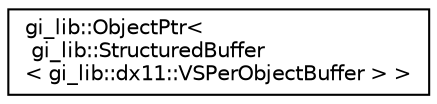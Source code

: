 digraph "Graphical Class Hierarchy"
{
  edge [fontname="Helvetica",fontsize="10",labelfontname="Helvetica",labelfontsize="10"];
  node [fontname="Helvetica",fontsize="10",shape=record];
  rankdir="LR";
  Node1 [label="gi_lib::ObjectPtr\<\l gi_lib::StructuredBuffer\l\< gi_lib::dx11::VSPerObjectBuffer \> \>",height=0.2,width=0.4,color="black", fillcolor="white", style="filled",URL="$classgi__lib_1_1_object_ptr.html"];
}

